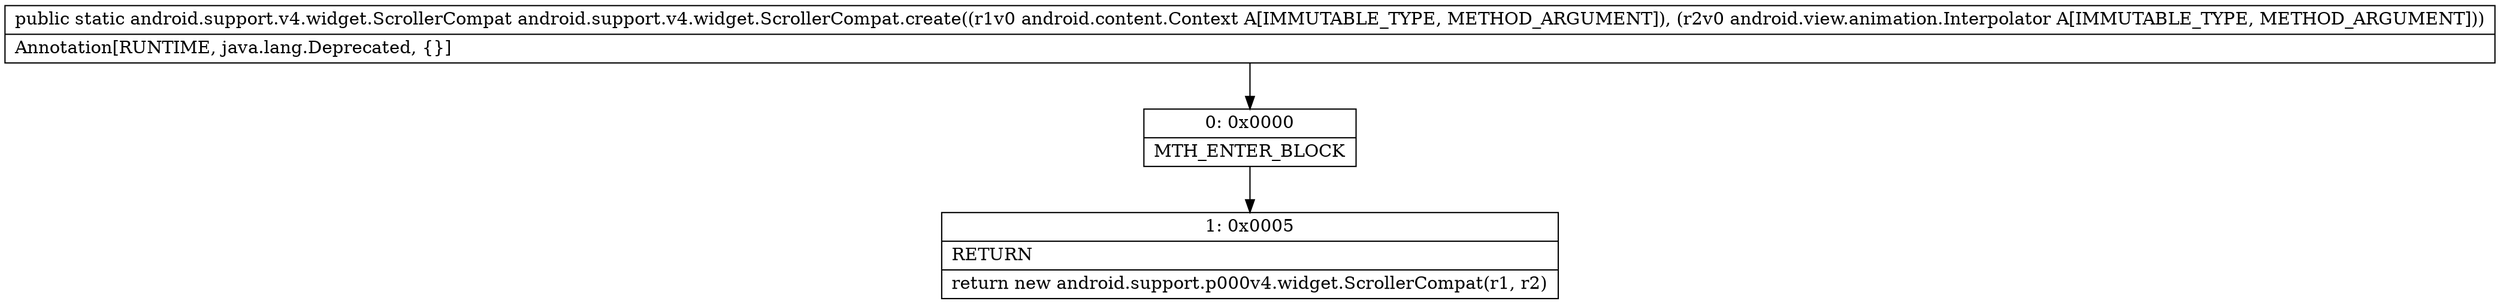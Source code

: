 digraph "CFG forandroid.support.v4.widget.ScrollerCompat.create(Landroid\/content\/Context;Landroid\/view\/animation\/Interpolator;)Landroid\/support\/v4\/widget\/ScrollerCompat;" {
Node_0 [shape=record,label="{0\:\ 0x0000|MTH_ENTER_BLOCK\l}"];
Node_1 [shape=record,label="{1\:\ 0x0005|RETURN\l|return new android.support.p000v4.widget.ScrollerCompat(r1, r2)\l}"];
MethodNode[shape=record,label="{public static android.support.v4.widget.ScrollerCompat android.support.v4.widget.ScrollerCompat.create((r1v0 android.content.Context A[IMMUTABLE_TYPE, METHOD_ARGUMENT]), (r2v0 android.view.animation.Interpolator A[IMMUTABLE_TYPE, METHOD_ARGUMENT]))  | Annotation[RUNTIME, java.lang.Deprecated, \{\}]\l}"];
MethodNode -> Node_0;
Node_0 -> Node_1;
}

